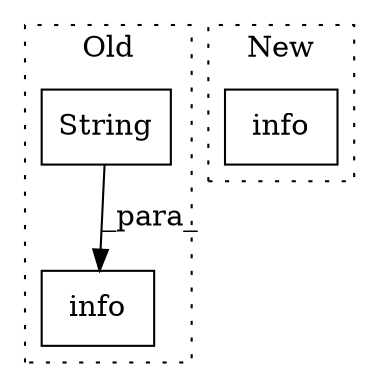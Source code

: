 digraph G {
subgraph cluster0 {
1 [label="String" a="32" s="3067,3083" l="7,1" shape="box"];
3 [label="info" a="32" s="3038,3096" l="5,1" shape="box"];
label = "Old";
style="dotted";
}
subgraph cluster1 {
2 [label="info" a="32" s="3029,3062" l="5,1" shape="box"];
label = "New";
style="dotted";
}
1 -> 3 [label="_para_"];
}